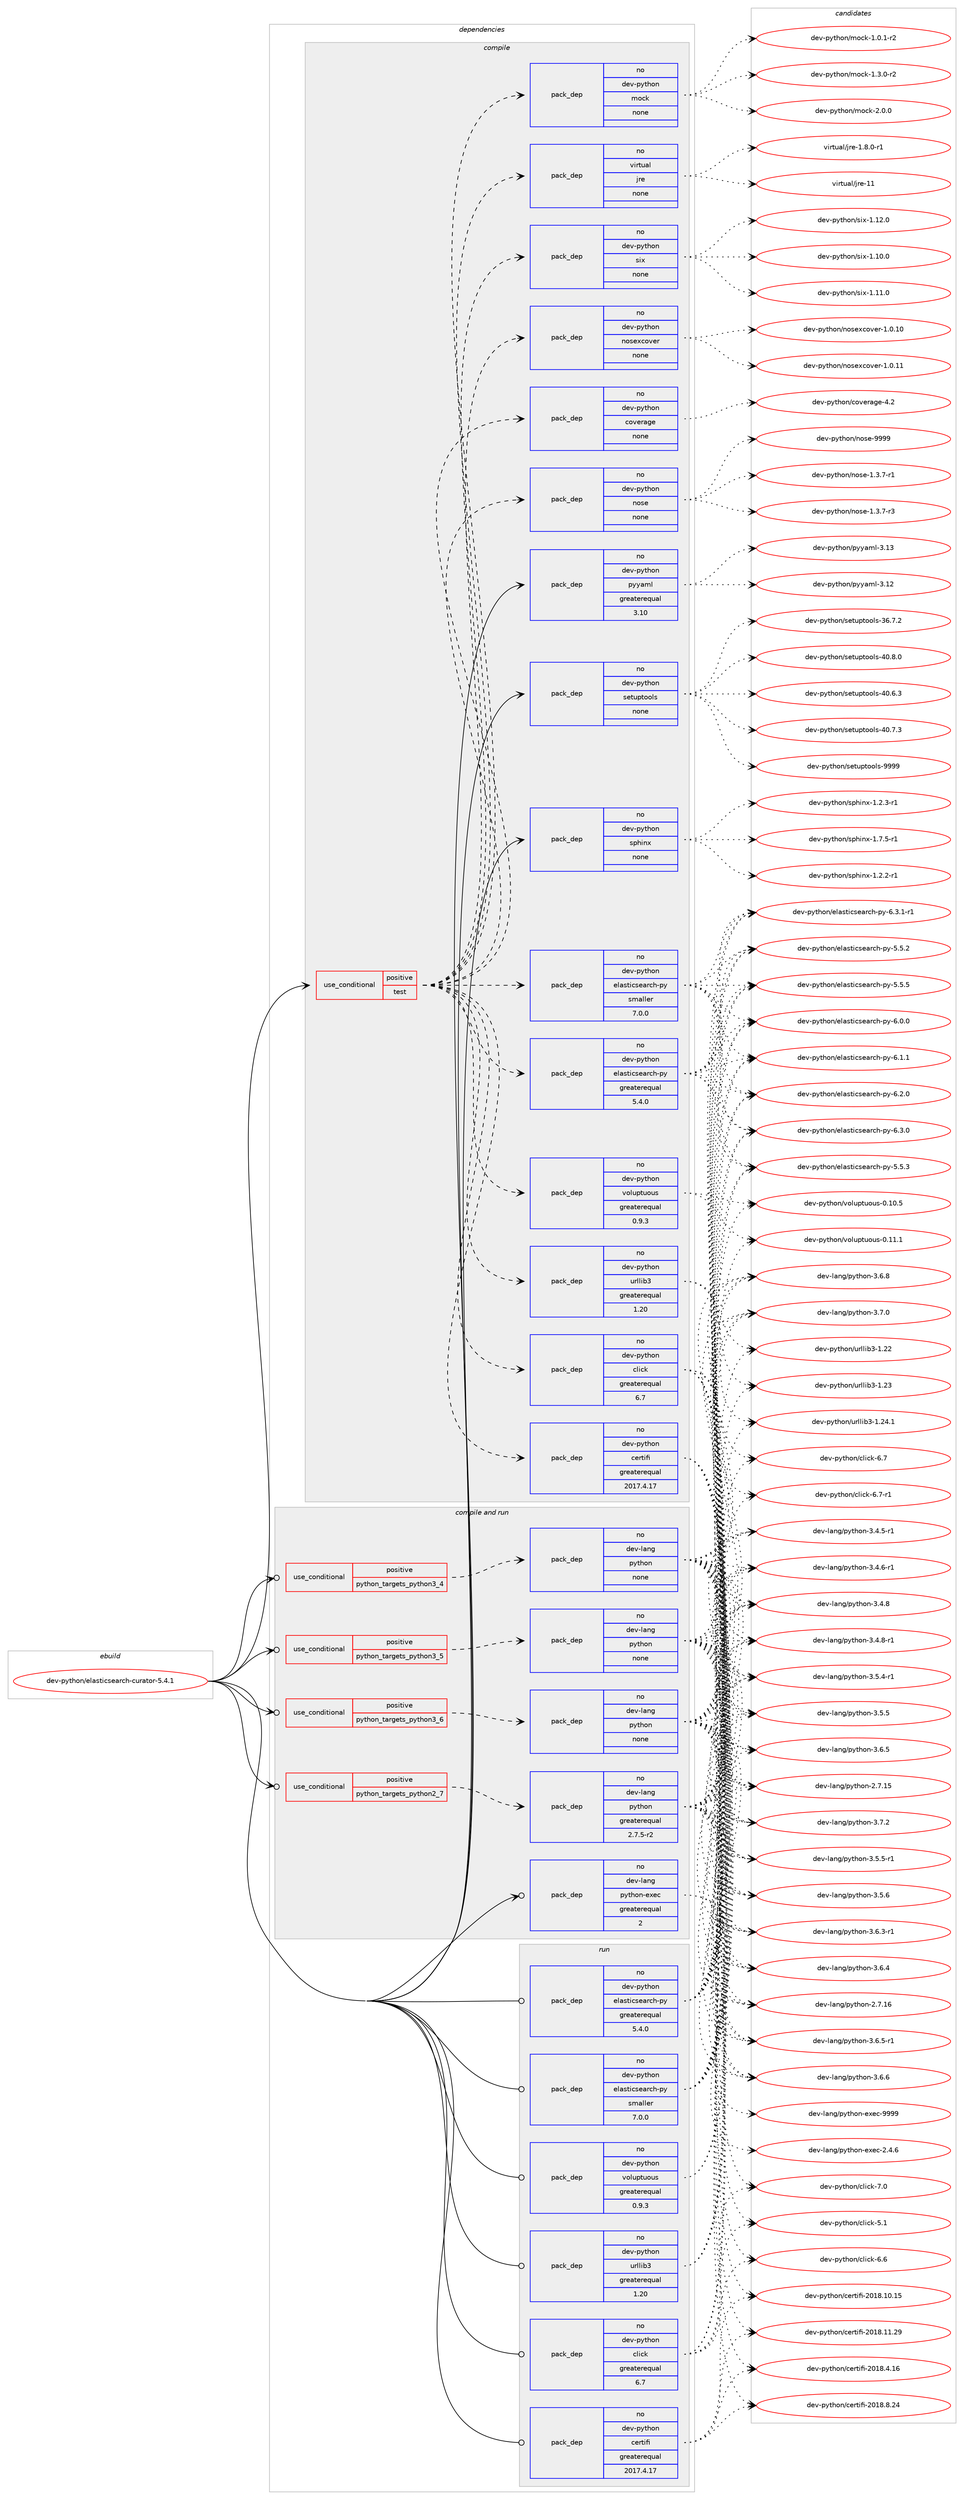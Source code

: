 digraph prolog {

# *************
# Graph options
# *************

newrank=true;
concentrate=true;
compound=true;
graph [rankdir=LR,fontname=Helvetica,fontsize=10,ranksep=1.5];#, ranksep=2.5, nodesep=0.2];
edge  [arrowhead=vee];
node  [fontname=Helvetica,fontsize=10];

# **********
# The ebuild
# **********

subgraph cluster_leftcol {
color=gray;
rank=same;
label=<<i>ebuild</i>>;
id [label="dev-python/elasticsearch-curator-5.4.1", color=red, width=4, href="../dev-python/elasticsearch-curator-5.4.1.svg"];
}

# ****************
# The dependencies
# ****************

subgraph cluster_midcol {
color=gray;
label=<<i>dependencies</i>>;
subgraph cluster_compile {
fillcolor="#eeeeee";
style=filled;
label=<<i>compile</i>>;
subgraph cond373795 {
dependency1407524 [label=<<TABLE BORDER="0" CELLBORDER="1" CELLSPACING="0" CELLPADDING="4"><TR><TD ROWSPAN="3" CELLPADDING="10">use_conditional</TD></TR><TR><TD>positive</TD></TR><TR><TD>test</TD></TR></TABLE>>, shape=none, color=red];
subgraph pack1010471 {
dependency1407525 [label=<<TABLE BORDER="0" CELLBORDER="1" CELLSPACING="0" CELLPADDING="4" WIDTH="220"><TR><TD ROWSPAN="6" CELLPADDING="30">pack_dep</TD></TR><TR><TD WIDTH="110">no</TD></TR><TR><TD>dev-python</TD></TR><TR><TD>elasticsearch-py</TD></TR><TR><TD>greaterequal</TD></TR><TR><TD>5.4.0</TD></TR></TABLE>>, shape=none, color=blue];
}
dependency1407524:e -> dependency1407525:w [weight=20,style="dashed",arrowhead="vee"];
subgraph pack1010472 {
dependency1407526 [label=<<TABLE BORDER="0" CELLBORDER="1" CELLSPACING="0" CELLPADDING="4" WIDTH="220"><TR><TD ROWSPAN="6" CELLPADDING="30">pack_dep</TD></TR><TR><TD WIDTH="110">no</TD></TR><TR><TD>dev-python</TD></TR><TR><TD>elasticsearch-py</TD></TR><TR><TD>smaller</TD></TR><TR><TD>7.0.0</TD></TR></TABLE>>, shape=none, color=blue];
}
dependency1407524:e -> dependency1407526:w [weight=20,style="dashed",arrowhead="vee"];
subgraph pack1010473 {
dependency1407527 [label=<<TABLE BORDER="0" CELLBORDER="1" CELLSPACING="0" CELLPADDING="4" WIDTH="220"><TR><TD ROWSPAN="6" CELLPADDING="30">pack_dep</TD></TR><TR><TD WIDTH="110">no</TD></TR><TR><TD>dev-python</TD></TR><TR><TD>click</TD></TR><TR><TD>greaterequal</TD></TR><TR><TD>6.7</TD></TR></TABLE>>, shape=none, color=blue];
}
dependency1407524:e -> dependency1407527:w [weight=20,style="dashed",arrowhead="vee"];
subgraph pack1010474 {
dependency1407528 [label=<<TABLE BORDER="0" CELLBORDER="1" CELLSPACING="0" CELLPADDING="4" WIDTH="220"><TR><TD ROWSPAN="6" CELLPADDING="30">pack_dep</TD></TR><TR><TD WIDTH="110">no</TD></TR><TR><TD>dev-python</TD></TR><TR><TD>certifi</TD></TR><TR><TD>greaterequal</TD></TR><TR><TD>2017.4.17</TD></TR></TABLE>>, shape=none, color=blue];
}
dependency1407524:e -> dependency1407528:w [weight=20,style="dashed",arrowhead="vee"];
subgraph pack1010475 {
dependency1407529 [label=<<TABLE BORDER="0" CELLBORDER="1" CELLSPACING="0" CELLPADDING="4" WIDTH="220"><TR><TD ROWSPAN="6" CELLPADDING="30">pack_dep</TD></TR><TR><TD WIDTH="110">no</TD></TR><TR><TD>dev-python</TD></TR><TR><TD>urllib3</TD></TR><TR><TD>greaterequal</TD></TR><TR><TD>1.20</TD></TR></TABLE>>, shape=none, color=blue];
}
dependency1407524:e -> dependency1407529:w [weight=20,style="dashed",arrowhead="vee"];
subgraph pack1010476 {
dependency1407530 [label=<<TABLE BORDER="0" CELLBORDER="1" CELLSPACING="0" CELLPADDING="4" WIDTH="220"><TR><TD ROWSPAN="6" CELLPADDING="30">pack_dep</TD></TR><TR><TD WIDTH="110">no</TD></TR><TR><TD>dev-python</TD></TR><TR><TD>voluptuous</TD></TR><TR><TD>greaterequal</TD></TR><TR><TD>0.9.3</TD></TR></TABLE>>, shape=none, color=blue];
}
dependency1407524:e -> dependency1407530:w [weight=20,style="dashed",arrowhead="vee"];
subgraph pack1010477 {
dependency1407531 [label=<<TABLE BORDER="0" CELLBORDER="1" CELLSPACING="0" CELLPADDING="4" WIDTH="220"><TR><TD ROWSPAN="6" CELLPADDING="30">pack_dep</TD></TR><TR><TD WIDTH="110">no</TD></TR><TR><TD>virtual</TD></TR><TR><TD>jre</TD></TR><TR><TD>none</TD></TR><TR><TD></TD></TR></TABLE>>, shape=none, color=blue];
}
dependency1407524:e -> dependency1407531:w [weight=20,style="dashed",arrowhead="vee"];
subgraph pack1010478 {
dependency1407532 [label=<<TABLE BORDER="0" CELLBORDER="1" CELLSPACING="0" CELLPADDING="4" WIDTH="220"><TR><TD ROWSPAN="6" CELLPADDING="30">pack_dep</TD></TR><TR><TD WIDTH="110">no</TD></TR><TR><TD>dev-python</TD></TR><TR><TD>mock</TD></TR><TR><TD>none</TD></TR><TR><TD></TD></TR></TABLE>>, shape=none, color=blue];
}
dependency1407524:e -> dependency1407532:w [weight=20,style="dashed",arrowhead="vee"];
subgraph pack1010479 {
dependency1407533 [label=<<TABLE BORDER="0" CELLBORDER="1" CELLSPACING="0" CELLPADDING="4" WIDTH="220"><TR><TD ROWSPAN="6" CELLPADDING="30">pack_dep</TD></TR><TR><TD WIDTH="110">no</TD></TR><TR><TD>dev-python</TD></TR><TR><TD>nose</TD></TR><TR><TD>none</TD></TR><TR><TD></TD></TR></TABLE>>, shape=none, color=blue];
}
dependency1407524:e -> dependency1407533:w [weight=20,style="dashed",arrowhead="vee"];
subgraph pack1010480 {
dependency1407534 [label=<<TABLE BORDER="0" CELLBORDER="1" CELLSPACING="0" CELLPADDING="4" WIDTH="220"><TR><TD ROWSPAN="6" CELLPADDING="30">pack_dep</TD></TR><TR><TD WIDTH="110">no</TD></TR><TR><TD>dev-python</TD></TR><TR><TD>coverage</TD></TR><TR><TD>none</TD></TR><TR><TD></TD></TR></TABLE>>, shape=none, color=blue];
}
dependency1407524:e -> dependency1407534:w [weight=20,style="dashed",arrowhead="vee"];
subgraph pack1010481 {
dependency1407535 [label=<<TABLE BORDER="0" CELLBORDER="1" CELLSPACING="0" CELLPADDING="4" WIDTH="220"><TR><TD ROWSPAN="6" CELLPADDING="30">pack_dep</TD></TR><TR><TD WIDTH="110">no</TD></TR><TR><TD>dev-python</TD></TR><TR><TD>nosexcover</TD></TR><TR><TD>none</TD></TR><TR><TD></TD></TR></TABLE>>, shape=none, color=blue];
}
dependency1407524:e -> dependency1407535:w [weight=20,style="dashed",arrowhead="vee"];
subgraph pack1010482 {
dependency1407536 [label=<<TABLE BORDER="0" CELLBORDER="1" CELLSPACING="0" CELLPADDING="4" WIDTH="220"><TR><TD ROWSPAN="6" CELLPADDING="30">pack_dep</TD></TR><TR><TD WIDTH="110">no</TD></TR><TR><TD>dev-python</TD></TR><TR><TD>six</TD></TR><TR><TD>none</TD></TR><TR><TD></TD></TR></TABLE>>, shape=none, color=blue];
}
dependency1407524:e -> dependency1407536:w [weight=20,style="dashed",arrowhead="vee"];
}
id:e -> dependency1407524:w [weight=20,style="solid",arrowhead="vee"];
subgraph pack1010483 {
dependency1407537 [label=<<TABLE BORDER="0" CELLBORDER="1" CELLSPACING="0" CELLPADDING="4" WIDTH="220"><TR><TD ROWSPAN="6" CELLPADDING="30">pack_dep</TD></TR><TR><TD WIDTH="110">no</TD></TR><TR><TD>dev-python</TD></TR><TR><TD>pyyaml</TD></TR><TR><TD>greaterequal</TD></TR><TR><TD>3.10</TD></TR></TABLE>>, shape=none, color=blue];
}
id:e -> dependency1407537:w [weight=20,style="solid",arrowhead="vee"];
subgraph pack1010484 {
dependency1407538 [label=<<TABLE BORDER="0" CELLBORDER="1" CELLSPACING="0" CELLPADDING="4" WIDTH="220"><TR><TD ROWSPAN="6" CELLPADDING="30">pack_dep</TD></TR><TR><TD WIDTH="110">no</TD></TR><TR><TD>dev-python</TD></TR><TR><TD>setuptools</TD></TR><TR><TD>none</TD></TR><TR><TD></TD></TR></TABLE>>, shape=none, color=blue];
}
id:e -> dependency1407538:w [weight=20,style="solid",arrowhead="vee"];
subgraph pack1010485 {
dependency1407539 [label=<<TABLE BORDER="0" CELLBORDER="1" CELLSPACING="0" CELLPADDING="4" WIDTH="220"><TR><TD ROWSPAN="6" CELLPADDING="30">pack_dep</TD></TR><TR><TD WIDTH="110">no</TD></TR><TR><TD>dev-python</TD></TR><TR><TD>sphinx</TD></TR><TR><TD>none</TD></TR><TR><TD></TD></TR></TABLE>>, shape=none, color=blue];
}
id:e -> dependency1407539:w [weight=20,style="solid",arrowhead="vee"];
}
subgraph cluster_compileandrun {
fillcolor="#eeeeee";
style=filled;
label=<<i>compile and run</i>>;
subgraph cond373796 {
dependency1407540 [label=<<TABLE BORDER="0" CELLBORDER="1" CELLSPACING="0" CELLPADDING="4"><TR><TD ROWSPAN="3" CELLPADDING="10">use_conditional</TD></TR><TR><TD>positive</TD></TR><TR><TD>python_targets_python2_7</TD></TR></TABLE>>, shape=none, color=red];
subgraph pack1010486 {
dependency1407541 [label=<<TABLE BORDER="0" CELLBORDER="1" CELLSPACING="0" CELLPADDING="4" WIDTH="220"><TR><TD ROWSPAN="6" CELLPADDING="30">pack_dep</TD></TR><TR><TD WIDTH="110">no</TD></TR><TR><TD>dev-lang</TD></TR><TR><TD>python</TD></TR><TR><TD>greaterequal</TD></TR><TR><TD>2.7.5-r2</TD></TR></TABLE>>, shape=none, color=blue];
}
dependency1407540:e -> dependency1407541:w [weight=20,style="dashed",arrowhead="vee"];
}
id:e -> dependency1407540:w [weight=20,style="solid",arrowhead="odotvee"];
subgraph cond373797 {
dependency1407542 [label=<<TABLE BORDER="0" CELLBORDER="1" CELLSPACING="0" CELLPADDING="4"><TR><TD ROWSPAN="3" CELLPADDING="10">use_conditional</TD></TR><TR><TD>positive</TD></TR><TR><TD>python_targets_python3_4</TD></TR></TABLE>>, shape=none, color=red];
subgraph pack1010487 {
dependency1407543 [label=<<TABLE BORDER="0" CELLBORDER="1" CELLSPACING="0" CELLPADDING="4" WIDTH="220"><TR><TD ROWSPAN="6" CELLPADDING="30">pack_dep</TD></TR><TR><TD WIDTH="110">no</TD></TR><TR><TD>dev-lang</TD></TR><TR><TD>python</TD></TR><TR><TD>none</TD></TR><TR><TD></TD></TR></TABLE>>, shape=none, color=blue];
}
dependency1407542:e -> dependency1407543:w [weight=20,style="dashed",arrowhead="vee"];
}
id:e -> dependency1407542:w [weight=20,style="solid",arrowhead="odotvee"];
subgraph cond373798 {
dependency1407544 [label=<<TABLE BORDER="0" CELLBORDER="1" CELLSPACING="0" CELLPADDING="4"><TR><TD ROWSPAN="3" CELLPADDING="10">use_conditional</TD></TR><TR><TD>positive</TD></TR><TR><TD>python_targets_python3_5</TD></TR></TABLE>>, shape=none, color=red];
subgraph pack1010488 {
dependency1407545 [label=<<TABLE BORDER="0" CELLBORDER="1" CELLSPACING="0" CELLPADDING="4" WIDTH="220"><TR><TD ROWSPAN="6" CELLPADDING="30">pack_dep</TD></TR><TR><TD WIDTH="110">no</TD></TR><TR><TD>dev-lang</TD></TR><TR><TD>python</TD></TR><TR><TD>none</TD></TR><TR><TD></TD></TR></TABLE>>, shape=none, color=blue];
}
dependency1407544:e -> dependency1407545:w [weight=20,style="dashed",arrowhead="vee"];
}
id:e -> dependency1407544:w [weight=20,style="solid",arrowhead="odotvee"];
subgraph cond373799 {
dependency1407546 [label=<<TABLE BORDER="0" CELLBORDER="1" CELLSPACING="0" CELLPADDING="4"><TR><TD ROWSPAN="3" CELLPADDING="10">use_conditional</TD></TR><TR><TD>positive</TD></TR><TR><TD>python_targets_python3_6</TD></TR></TABLE>>, shape=none, color=red];
subgraph pack1010489 {
dependency1407547 [label=<<TABLE BORDER="0" CELLBORDER="1" CELLSPACING="0" CELLPADDING="4" WIDTH="220"><TR><TD ROWSPAN="6" CELLPADDING="30">pack_dep</TD></TR><TR><TD WIDTH="110">no</TD></TR><TR><TD>dev-lang</TD></TR><TR><TD>python</TD></TR><TR><TD>none</TD></TR><TR><TD></TD></TR></TABLE>>, shape=none, color=blue];
}
dependency1407546:e -> dependency1407547:w [weight=20,style="dashed",arrowhead="vee"];
}
id:e -> dependency1407546:w [weight=20,style="solid",arrowhead="odotvee"];
subgraph pack1010490 {
dependency1407548 [label=<<TABLE BORDER="0" CELLBORDER="1" CELLSPACING="0" CELLPADDING="4" WIDTH="220"><TR><TD ROWSPAN="6" CELLPADDING="30">pack_dep</TD></TR><TR><TD WIDTH="110">no</TD></TR><TR><TD>dev-lang</TD></TR><TR><TD>python-exec</TD></TR><TR><TD>greaterequal</TD></TR><TR><TD>2</TD></TR></TABLE>>, shape=none, color=blue];
}
id:e -> dependency1407548:w [weight=20,style="solid",arrowhead="odotvee"];
}
subgraph cluster_run {
fillcolor="#eeeeee";
style=filled;
label=<<i>run</i>>;
subgraph pack1010491 {
dependency1407549 [label=<<TABLE BORDER="0" CELLBORDER="1" CELLSPACING="0" CELLPADDING="4" WIDTH="220"><TR><TD ROWSPAN="6" CELLPADDING="30">pack_dep</TD></TR><TR><TD WIDTH="110">no</TD></TR><TR><TD>dev-python</TD></TR><TR><TD>certifi</TD></TR><TR><TD>greaterequal</TD></TR><TR><TD>2017.4.17</TD></TR></TABLE>>, shape=none, color=blue];
}
id:e -> dependency1407549:w [weight=20,style="solid",arrowhead="odot"];
subgraph pack1010492 {
dependency1407550 [label=<<TABLE BORDER="0" CELLBORDER="1" CELLSPACING="0" CELLPADDING="4" WIDTH="220"><TR><TD ROWSPAN="6" CELLPADDING="30">pack_dep</TD></TR><TR><TD WIDTH="110">no</TD></TR><TR><TD>dev-python</TD></TR><TR><TD>click</TD></TR><TR><TD>greaterequal</TD></TR><TR><TD>6.7</TD></TR></TABLE>>, shape=none, color=blue];
}
id:e -> dependency1407550:w [weight=20,style="solid",arrowhead="odot"];
subgraph pack1010493 {
dependency1407551 [label=<<TABLE BORDER="0" CELLBORDER="1" CELLSPACING="0" CELLPADDING="4" WIDTH="220"><TR><TD ROWSPAN="6" CELLPADDING="30">pack_dep</TD></TR><TR><TD WIDTH="110">no</TD></TR><TR><TD>dev-python</TD></TR><TR><TD>elasticsearch-py</TD></TR><TR><TD>greaterequal</TD></TR><TR><TD>5.4.0</TD></TR></TABLE>>, shape=none, color=blue];
}
id:e -> dependency1407551:w [weight=20,style="solid",arrowhead="odot"];
subgraph pack1010494 {
dependency1407552 [label=<<TABLE BORDER="0" CELLBORDER="1" CELLSPACING="0" CELLPADDING="4" WIDTH="220"><TR><TD ROWSPAN="6" CELLPADDING="30">pack_dep</TD></TR><TR><TD WIDTH="110">no</TD></TR><TR><TD>dev-python</TD></TR><TR><TD>elasticsearch-py</TD></TR><TR><TD>smaller</TD></TR><TR><TD>7.0.0</TD></TR></TABLE>>, shape=none, color=blue];
}
id:e -> dependency1407552:w [weight=20,style="solid",arrowhead="odot"];
subgraph pack1010495 {
dependency1407553 [label=<<TABLE BORDER="0" CELLBORDER="1" CELLSPACING="0" CELLPADDING="4" WIDTH="220"><TR><TD ROWSPAN="6" CELLPADDING="30">pack_dep</TD></TR><TR><TD WIDTH="110">no</TD></TR><TR><TD>dev-python</TD></TR><TR><TD>urllib3</TD></TR><TR><TD>greaterequal</TD></TR><TR><TD>1.20</TD></TR></TABLE>>, shape=none, color=blue];
}
id:e -> dependency1407553:w [weight=20,style="solid",arrowhead="odot"];
subgraph pack1010496 {
dependency1407554 [label=<<TABLE BORDER="0" CELLBORDER="1" CELLSPACING="0" CELLPADDING="4" WIDTH="220"><TR><TD ROWSPAN="6" CELLPADDING="30">pack_dep</TD></TR><TR><TD WIDTH="110">no</TD></TR><TR><TD>dev-python</TD></TR><TR><TD>voluptuous</TD></TR><TR><TD>greaterequal</TD></TR><TR><TD>0.9.3</TD></TR></TABLE>>, shape=none, color=blue];
}
id:e -> dependency1407554:w [weight=20,style="solid",arrowhead="odot"];
}
}

# **************
# The candidates
# **************

subgraph cluster_choices {
rank=same;
color=gray;
label=<<i>candidates</i>>;

subgraph choice1010471 {
color=black;
nodesep=1;
choice10010111845112121116104111110471011089711511610599115101971149910445112121455346534650 [label="dev-python/elasticsearch-py-5.5.2", color=red, width=4,href="../dev-python/elasticsearch-py-5.5.2.svg"];
choice10010111845112121116104111110471011089711511610599115101971149910445112121455346534651 [label="dev-python/elasticsearch-py-5.5.3", color=red, width=4,href="../dev-python/elasticsearch-py-5.5.3.svg"];
choice10010111845112121116104111110471011089711511610599115101971149910445112121455346534653 [label="dev-python/elasticsearch-py-5.5.5", color=red, width=4,href="../dev-python/elasticsearch-py-5.5.5.svg"];
choice10010111845112121116104111110471011089711511610599115101971149910445112121455446484648 [label="dev-python/elasticsearch-py-6.0.0", color=red, width=4,href="../dev-python/elasticsearch-py-6.0.0.svg"];
choice10010111845112121116104111110471011089711511610599115101971149910445112121455446494649 [label="dev-python/elasticsearch-py-6.1.1", color=red, width=4,href="../dev-python/elasticsearch-py-6.1.1.svg"];
choice10010111845112121116104111110471011089711511610599115101971149910445112121455446504648 [label="dev-python/elasticsearch-py-6.2.0", color=red, width=4,href="../dev-python/elasticsearch-py-6.2.0.svg"];
choice10010111845112121116104111110471011089711511610599115101971149910445112121455446514648 [label="dev-python/elasticsearch-py-6.3.0", color=red, width=4,href="../dev-python/elasticsearch-py-6.3.0.svg"];
choice100101118451121211161041111104710110897115116105991151019711499104451121214554465146494511449 [label="dev-python/elasticsearch-py-6.3.1-r1", color=red, width=4,href="../dev-python/elasticsearch-py-6.3.1-r1.svg"];
dependency1407525:e -> choice10010111845112121116104111110471011089711511610599115101971149910445112121455346534650:w [style=dotted,weight="100"];
dependency1407525:e -> choice10010111845112121116104111110471011089711511610599115101971149910445112121455346534651:w [style=dotted,weight="100"];
dependency1407525:e -> choice10010111845112121116104111110471011089711511610599115101971149910445112121455346534653:w [style=dotted,weight="100"];
dependency1407525:e -> choice10010111845112121116104111110471011089711511610599115101971149910445112121455446484648:w [style=dotted,weight="100"];
dependency1407525:e -> choice10010111845112121116104111110471011089711511610599115101971149910445112121455446494649:w [style=dotted,weight="100"];
dependency1407525:e -> choice10010111845112121116104111110471011089711511610599115101971149910445112121455446504648:w [style=dotted,weight="100"];
dependency1407525:e -> choice10010111845112121116104111110471011089711511610599115101971149910445112121455446514648:w [style=dotted,weight="100"];
dependency1407525:e -> choice100101118451121211161041111104710110897115116105991151019711499104451121214554465146494511449:w [style=dotted,weight="100"];
}
subgraph choice1010472 {
color=black;
nodesep=1;
choice10010111845112121116104111110471011089711511610599115101971149910445112121455346534650 [label="dev-python/elasticsearch-py-5.5.2", color=red, width=4,href="../dev-python/elasticsearch-py-5.5.2.svg"];
choice10010111845112121116104111110471011089711511610599115101971149910445112121455346534651 [label="dev-python/elasticsearch-py-5.5.3", color=red, width=4,href="../dev-python/elasticsearch-py-5.5.3.svg"];
choice10010111845112121116104111110471011089711511610599115101971149910445112121455346534653 [label="dev-python/elasticsearch-py-5.5.5", color=red, width=4,href="../dev-python/elasticsearch-py-5.5.5.svg"];
choice10010111845112121116104111110471011089711511610599115101971149910445112121455446484648 [label="dev-python/elasticsearch-py-6.0.0", color=red, width=4,href="../dev-python/elasticsearch-py-6.0.0.svg"];
choice10010111845112121116104111110471011089711511610599115101971149910445112121455446494649 [label="dev-python/elasticsearch-py-6.1.1", color=red, width=4,href="../dev-python/elasticsearch-py-6.1.1.svg"];
choice10010111845112121116104111110471011089711511610599115101971149910445112121455446504648 [label="dev-python/elasticsearch-py-6.2.0", color=red, width=4,href="../dev-python/elasticsearch-py-6.2.0.svg"];
choice10010111845112121116104111110471011089711511610599115101971149910445112121455446514648 [label="dev-python/elasticsearch-py-6.3.0", color=red, width=4,href="../dev-python/elasticsearch-py-6.3.0.svg"];
choice100101118451121211161041111104710110897115116105991151019711499104451121214554465146494511449 [label="dev-python/elasticsearch-py-6.3.1-r1", color=red, width=4,href="../dev-python/elasticsearch-py-6.3.1-r1.svg"];
dependency1407526:e -> choice10010111845112121116104111110471011089711511610599115101971149910445112121455346534650:w [style=dotted,weight="100"];
dependency1407526:e -> choice10010111845112121116104111110471011089711511610599115101971149910445112121455346534651:w [style=dotted,weight="100"];
dependency1407526:e -> choice10010111845112121116104111110471011089711511610599115101971149910445112121455346534653:w [style=dotted,weight="100"];
dependency1407526:e -> choice10010111845112121116104111110471011089711511610599115101971149910445112121455446484648:w [style=dotted,weight="100"];
dependency1407526:e -> choice10010111845112121116104111110471011089711511610599115101971149910445112121455446494649:w [style=dotted,weight="100"];
dependency1407526:e -> choice10010111845112121116104111110471011089711511610599115101971149910445112121455446504648:w [style=dotted,weight="100"];
dependency1407526:e -> choice10010111845112121116104111110471011089711511610599115101971149910445112121455446514648:w [style=dotted,weight="100"];
dependency1407526:e -> choice100101118451121211161041111104710110897115116105991151019711499104451121214554465146494511449:w [style=dotted,weight="100"];
}
subgraph choice1010473 {
color=black;
nodesep=1;
choice1001011184511212111610411111047991081059910745534649 [label="dev-python/click-5.1", color=red, width=4,href="../dev-python/click-5.1.svg"];
choice1001011184511212111610411111047991081059910745544654 [label="dev-python/click-6.6", color=red, width=4,href="../dev-python/click-6.6.svg"];
choice1001011184511212111610411111047991081059910745544655 [label="dev-python/click-6.7", color=red, width=4,href="../dev-python/click-6.7.svg"];
choice10010111845112121116104111110479910810599107455446554511449 [label="dev-python/click-6.7-r1", color=red, width=4,href="../dev-python/click-6.7-r1.svg"];
choice1001011184511212111610411111047991081059910745554648 [label="dev-python/click-7.0", color=red, width=4,href="../dev-python/click-7.0.svg"];
dependency1407527:e -> choice1001011184511212111610411111047991081059910745534649:w [style=dotted,weight="100"];
dependency1407527:e -> choice1001011184511212111610411111047991081059910745544654:w [style=dotted,weight="100"];
dependency1407527:e -> choice1001011184511212111610411111047991081059910745544655:w [style=dotted,weight="100"];
dependency1407527:e -> choice10010111845112121116104111110479910810599107455446554511449:w [style=dotted,weight="100"];
dependency1407527:e -> choice1001011184511212111610411111047991081059910745554648:w [style=dotted,weight="100"];
}
subgraph choice1010474 {
color=black;
nodesep=1;
choice1001011184511212111610411111047991011141161051021054550484956464948464953 [label="dev-python/certifi-2018.10.15", color=red, width=4,href="../dev-python/certifi-2018.10.15.svg"];
choice1001011184511212111610411111047991011141161051021054550484956464949465057 [label="dev-python/certifi-2018.11.29", color=red, width=4,href="../dev-python/certifi-2018.11.29.svg"];
choice10010111845112121116104111110479910111411610510210545504849564652464954 [label="dev-python/certifi-2018.4.16", color=red, width=4,href="../dev-python/certifi-2018.4.16.svg"];
choice10010111845112121116104111110479910111411610510210545504849564656465052 [label="dev-python/certifi-2018.8.24", color=red, width=4,href="../dev-python/certifi-2018.8.24.svg"];
dependency1407528:e -> choice1001011184511212111610411111047991011141161051021054550484956464948464953:w [style=dotted,weight="100"];
dependency1407528:e -> choice1001011184511212111610411111047991011141161051021054550484956464949465057:w [style=dotted,weight="100"];
dependency1407528:e -> choice10010111845112121116104111110479910111411610510210545504849564652464954:w [style=dotted,weight="100"];
dependency1407528:e -> choice10010111845112121116104111110479910111411610510210545504849564656465052:w [style=dotted,weight="100"];
}
subgraph choice1010475 {
color=black;
nodesep=1;
choice100101118451121211161041111104711711410810810598514549465050 [label="dev-python/urllib3-1.22", color=red, width=4,href="../dev-python/urllib3-1.22.svg"];
choice100101118451121211161041111104711711410810810598514549465051 [label="dev-python/urllib3-1.23", color=red, width=4,href="../dev-python/urllib3-1.23.svg"];
choice1001011184511212111610411111047117114108108105985145494650524649 [label="dev-python/urllib3-1.24.1", color=red, width=4,href="../dev-python/urllib3-1.24.1.svg"];
dependency1407529:e -> choice100101118451121211161041111104711711410810810598514549465050:w [style=dotted,weight="100"];
dependency1407529:e -> choice100101118451121211161041111104711711410810810598514549465051:w [style=dotted,weight="100"];
dependency1407529:e -> choice1001011184511212111610411111047117114108108105985145494650524649:w [style=dotted,weight="100"];
}
subgraph choice1010476 {
color=black;
nodesep=1;
choice100101118451121211161041111104711811110811711211611711111711545484649484653 [label="dev-python/voluptuous-0.10.5", color=red, width=4,href="../dev-python/voluptuous-0.10.5.svg"];
choice100101118451121211161041111104711811110811711211611711111711545484649494649 [label="dev-python/voluptuous-0.11.1", color=red, width=4,href="../dev-python/voluptuous-0.11.1.svg"];
dependency1407530:e -> choice100101118451121211161041111104711811110811711211611711111711545484649484653:w [style=dotted,weight="100"];
dependency1407530:e -> choice100101118451121211161041111104711811110811711211611711111711545484649494649:w [style=dotted,weight="100"];
}
subgraph choice1010477 {
color=black;
nodesep=1;
choice11810511411611797108471061141014549465646484511449 [label="virtual/jre-1.8.0-r1", color=red, width=4,href="../virtual/jre-1.8.0-r1.svg"];
choice1181051141161179710847106114101454949 [label="virtual/jre-11", color=red, width=4,href="../virtual/jre-11.svg"];
dependency1407531:e -> choice11810511411611797108471061141014549465646484511449:w [style=dotted,weight="100"];
dependency1407531:e -> choice1181051141161179710847106114101454949:w [style=dotted,weight="100"];
}
subgraph choice1010478 {
color=black;
nodesep=1;
choice1001011184511212111610411111047109111991074549464846494511450 [label="dev-python/mock-1.0.1-r2", color=red, width=4,href="../dev-python/mock-1.0.1-r2.svg"];
choice1001011184511212111610411111047109111991074549465146484511450 [label="dev-python/mock-1.3.0-r2", color=red, width=4,href="../dev-python/mock-1.3.0-r2.svg"];
choice100101118451121211161041111104710911199107455046484648 [label="dev-python/mock-2.0.0", color=red, width=4,href="../dev-python/mock-2.0.0.svg"];
dependency1407532:e -> choice1001011184511212111610411111047109111991074549464846494511450:w [style=dotted,weight="100"];
dependency1407532:e -> choice1001011184511212111610411111047109111991074549465146484511450:w [style=dotted,weight="100"];
dependency1407532:e -> choice100101118451121211161041111104710911199107455046484648:w [style=dotted,weight="100"];
}
subgraph choice1010479 {
color=black;
nodesep=1;
choice10010111845112121116104111110471101111151014549465146554511449 [label="dev-python/nose-1.3.7-r1", color=red, width=4,href="../dev-python/nose-1.3.7-r1.svg"];
choice10010111845112121116104111110471101111151014549465146554511451 [label="dev-python/nose-1.3.7-r3", color=red, width=4,href="../dev-python/nose-1.3.7-r3.svg"];
choice10010111845112121116104111110471101111151014557575757 [label="dev-python/nose-9999", color=red, width=4,href="../dev-python/nose-9999.svg"];
dependency1407533:e -> choice10010111845112121116104111110471101111151014549465146554511449:w [style=dotted,weight="100"];
dependency1407533:e -> choice10010111845112121116104111110471101111151014549465146554511451:w [style=dotted,weight="100"];
dependency1407533:e -> choice10010111845112121116104111110471101111151014557575757:w [style=dotted,weight="100"];
}
subgraph choice1010480 {
color=black;
nodesep=1;
choice1001011184511212111610411111047991111181011149710310145524650 [label="dev-python/coverage-4.2", color=red, width=4,href="../dev-python/coverage-4.2.svg"];
dependency1407534:e -> choice1001011184511212111610411111047991111181011149710310145524650:w [style=dotted,weight="100"];
}
subgraph choice1010481 {
color=black;
nodesep=1;
choice10010111845112121116104111110471101111151011209911111810111445494648464948 [label="dev-python/nosexcover-1.0.10", color=red, width=4,href="../dev-python/nosexcover-1.0.10.svg"];
choice10010111845112121116104111110471101111151011209911111810111445494648464949 [label="dev-python/nosexcover-1.0.11", color=red, width=4,href="../dev-python/nosexcover-1.0.11.svg"];
dependency1407535:e -> choice10010111845112121116104111110471101111151011209911111810111445494648464948:w [style=dotted,weight="100"];
dependency1407535:e -> choice10010111845112121116104111110471101111151011209911111810111445494648464949:w [style=dotted,weight="100"];
}
subgraph choice1010482 {
color=black;
nodesep=1;
choice100101118451121211161041111104711510512045494649484648 [label="dev-python/six-1.10.0", color=red, width=4,href="../dev-python/six-1.10.0.svg"];
choice100101118451121211161041111104711510512045494649494648 [label="dev-python/six-1.11.0", color=red, width=4,href="../dev-python/six-1.11.0.svg"];
choice100101118451121211161041111104711510512045494649504648 [label="dev-python/six-1.12.0", color=red, width=4,href="../dev-python/six-1.12.0.svg"];
dependency1407536:e -> choice100101118451121211161041111104711510512045494649484648:w [style=dotted,weight="100"];
dependency1407536:e -> choice100101118451121211161041111104711510512045494649494648:w [style=dotted,weight="100"];
dependency1407536:e -> choice100101118451121211161041111104711510512045494649504648:w [style=dotted,weight="100"];
}
subgraph choice1010483 {
color=black;
nodesep=1;
choice1001011184511212111610411111047112121121971091084551464950 [label="dev-python/pyyaml-3.12", color=red, width=4,href="../dev-python/pyyaml-3.12.svg"];
choice1001011184511212111610411111047112121121971091084551464951 [label="dev-python/pyyaml-3.13", color=red, width=4,href="../dev-python/pyyaml-3.13.svg"];
dependency1407537:e -> choice1001011184511212111610411111047112121121971091084551464950:w [style=dotted,weight="100"];
dependency1407537:e -> choice1001011184511212111610411111047112121121971091084551464951:w [style=dotted,weight="100"];
}
subgraph choice1010484 {
color=black;
nodesep=1;
choice100101118451121211161041111104711510111611711211611111110811545515446554650 [label="dev-python/setuptools-36.7.2", color=red, width=4,href="../dev-python/setuptools-36.7.2.svg"];
choice100101118451121211161041111104711510111611711211611111110811545524846544651 [label="dev-python/setuptools-40.6.3", color=red, width=4,href="../dev-python/setuptools-40.6.3.svg"];
choice100101118451121211161041111104711510111611711211611111110811545524846554651 [label="dev-python/setuptools-40.7.3", color=red, width=4,href="../dev-python/setuptools-40.7.3.svg"];
choice100101118451121211161041111104711510111611711211611111110811545524846564648 [label="dev-python/setuptools-40.8.0", color=red, width=4,href="../dev-python/setuptools-40.8.0.svg"];
choice10010111845112121116104111110471151011161171121161111111081154557575757 [label="dev-python/setuptools-9999", color=red, width=4,href="../dev-python/setuptools-9999.svg"];
dependency1407538:e -> choice100101118451121211161041111104711510111611711211611111110811545515446554650:w [style=dotted,weight="100"];
dependency1407538:e -> choice100101118451121211161041111104711510111611711211611111110811545524846544651:w [style=dotted,weight="100"];
dependency1407538:e -> choice100101118451121211161041111104711510111611711211611111110811545524846554651:w [style=dotted,weight="100"];
dependency1407538:e -> choice100101118451121211161041111104711510111611711211611111110811545524846564648:w [style=dotted,weight="100"];
dependency1407538:e -> choice10010111845112121116104111110471151011161171121161111111081154557575757:w [style=dotted,weight="100"];
}
subgraph choice1010485 {
color=black;
nodesep=1;
choice10010111845112121116104111110471151121041051101204549465046504511449 [label="dev-python/sphinx-1.2.2-r1", color=red, width=4,href="../dev-python/sphinx-1.2.2-r1.svg"];
choice10010111845112121116104111110471151121041051101204549465046514511449 [label="dev-python/sphinx-1.2.3-r1", color=red, width=4,href="../dev-python/sphinx-1.2.3-r1.svg"];
choice10010111845112121116104111110471151121041051101204549465546534511449 [label="dev-python/sphinx-1.7.5-r1", color=red, width=4,href="../dev-python/sphinx-1.7.5-r1.svg"];
dependency1407539:e -> choice10010111845112121116104111110471151121041051101204549465046504511449:w [style=dotted,weight="100"];
dependency1407539:e -> choice10010111845112121116104111110471151121041051101204549465046514511449:w [style=dotted,weight="100"];
dependency1407539:e -> choice10010111845112121116104111110471151121041051101204549465546534511449:w [style=dotted,weight="100"];
}
subgraph choice1010486 {
color=black;
nodesep=1;
choice10010111845108971101034711212111610411111045504655464953 [label="dev-lang/python-2.7.15", color=red, width=4,href="../dev-lang/python-2.7.15.svg"];
choice10010111845108971101034711212111610411111045504655464954 [label="dev-lang/python-2.7.16", color=red, width=4,href="../dev-lang/python-2.7.16.svg"];
choice1001011184510897110103471121211161041111104551465246534511449 [label="dev-lang/python-3.4.5-r1", color=red, width=4,href="../dev-lang/python-3.4.5-r1.svg"];
choice1001011184510897110103471121211161041111104551465246544511449 [label="dev-lang/python-3.4.6-r1", color=red, width=4,href="../dev-lang/python-3.4.6-r1.svg"];
choice100101118451089711010347112121116104111110455146524656 [label="dev-lang/python-3.4.8", color=red, width=4,href="../dev-lang/python-3.4.8.svg"];
choice1001011184510897110103471121211161041111104551465246564511449 [label="dev-lang/python-3.4.8-r1", color=red, width=4,href="../dev-lang/python-3.4.8-r1.svg"];
choice1001011184510897110103471121211161041111104551465346524511449 [label="dev-lang/python-3.5.4-r1", color=red, width=4,href="../dev-lang/python-3.5.4-r1.svg"];
choice100101118451089711010347112121116104111110455146534653 [label="dev-lang/python-3.5.5", color=red, width=4,href="../dev-lang/python-3.5.5.svg"];
choice1001011184510897110103471121211161041111104551465346534511449 [label="dev-lang/python-3.5.5-r1", color=red, width=4,href="../dev-lang/python-3.5.5-r1.svg"];
choice100101118451089711010347112121116104111110455146534654 [label="dev-lang/python-3.5.6", color=red, width=4,href="../dev-lang/python-3.5.6.svg"];
choice1001011184510897110103471121211161041111104551465446514511449 [label="dev-lang/python-3.6.3-r1", color=red, width=4,href="../dev-lang/python-3.6.3-r1.svg"];
choice100101118451089711010347112121116104111110455146544652 [label="dev-lang/python-3.6.4", color=red, width=4,href="../dev-lang/python-3.6.4.svg"];
choice100101118451089711010347112121116104111110455146544653 [label="dev-lang/python-3.6.5", color=red, width=4,href="../dev-lang/python-3.6.5.svg"];
choice1001011184510897110103471121211161041111104551465446534511449 [label="dev-lang/python-3.6.5-r1", color=red, width=4,href="../dev-lang/python-3.6.5-r1.svg"];
choice100101118451089711010347112121116104111110455146544654 [label="dev-lang/python-3.6.6", color=red, width=4,href="../dev-lang/python-3.6.6.svg"];
choice100101118451089711010347112121116104111110455146544656 [label="dev-lang/python-3.6.8", color=red, width=4,href="../dev-lang/python-3.6.8.svg"];
choice100101118451089711010347112121116104111110455146554648 [label="dev-lang/python-3.7.0", color=red, width=4,href="../dev-lang/python-3.7.0.svg"];
choice100101118451089711010347112121116104111110455146554650 [label="dev-lang/python-3.7.2", color=red, width=4,href="../dev-lang/python-3.7.2.svg"];
dependency1407541:e -> choice10010111845108971101034711212111610411111045504655464953:w [style=dotted,weight="100"];
dependency1407541:e -> choice10010111845108971101034711212111610411111045504655464954:w [style=dotted,weight="100"];
dependency1407541:e -> choice1001011184510897110103471121211161041111104551465246534511449:w [style=dotted,weight="100"];
dependency1407541:e -> choice1001011184510897110103471121211161041111104551465246544511449:w [style=dotted,weight="100"];
dependency1407541:e -> choice100101118451089711010347112121116104111110455146524656:w [style=dotted,weight="100"];
dependency1407541:e -> choice1001011184510897110103471121211161041111104551465246564511449:w [style=dotted,weight="100"];
dependency1407541:e -> choice1001011184510897110103471121211161041111104551465346524511449:w [style=dotted,weight="100"];
dependency1407541:e -> choice100101118451089711010347112121116104111110455146534653:w [style=dotted,weight="100"];
dependency1407541:e -> choice1001011184510897110103471121211161041111104551465346534511449:w [style=dotted,weight="100"];
dependency1407541:e -> choice100101118451089711010347112121116104111110455146534654:w [style=dotted,weight="100"];
dependency1407541:e -> choice1001011184510897110103471121211161041111104551465446514511449:w [style=dotted,weight="100"];
dependency1407541:e -> choice100101118451089711010347112121116104111110455146544652:w [style=dotted,weight="100"];
dependency1407541:e -> choice100101118451089711010347112121116104111110455146544653:w [style=dotted,weight="100"];
dependency1407541:e -> choice1001011184510897110103471121211161041111104551465446534511449:w [style=dotted,weight="100"];
dependency1407541:e -> choice100101118451089711010347112121116104111110455146544654:w [style=dotted,weight="100"];
dependency1407541:e -> choice100101118451089711010347112121116104111110455146544656:w [style=dotted,weight="100"];
dependency1407541:e -> choice100101118451089711010347112121116104111110455146554648:w [style=dotted,weight="100"];
dependency1407541:e -> choice100101118451089711010347112121116104111110455146554650:w [style=dotted,weight="100"];
}
subgraph choice1010487 {
color=black;
nodesep=1;
choice10010111845108971101034711212111610411111045504655464953 [label="dev-lang/python-2.7.15", color=red, width=4,href="../dev-lang/python-2.7.15.svg"];
choice10010111845108971101034711212111610411111045504655464954 [label="dev-lang/python-2.7.16", color=red, width=4,href="../dev-lang/python-2.7.16.svg"];
choice1001011184510897110103471121211161041111104551465246534511449 [label="dev-lang/python-3.4.5-r1", color=red, width=4,href="../dev-lang/python-3.4.5-r1.svg"];
choice1001011184510897110103471121211161041111104551465246544511449 [label="dev-lang/python-3.4.6-r1", color=red, width=4,href="../dev-lang/python-3.4.6-r1.svg"];
choice100101118451089711010347112121116104111110455146524656 [label="dev-lang/python-3.4.8", color=red, width=4,href="../dev-lang/python-3.4.8.svg"];
choice1001011184510897110103471121211161041111104551465246564511449 [label="dev-lang/python-3.4.8-r1", color=red, width=4,href="../dev-lang/python-3.4.8-r1.svg"];
choice1001011184510897110103471121211161041111104551465346524511449 [label="dev-lang/python-3.5.4-r1", color=red, width=4,href="../dev-lang/python-3.5.4-r1.svg"];
choice100101118451089711010347112121116104111110455146534653 [label="dev-lang/python-3.5.5", color=red, width=4,href="../dev-lang/python-3.5.5.svg"];
choice1001011184510897110103471121211161041111104551465346534511449 [label="dev-lang/python-3.5.5-r1", color=red, width=4,href="../dev-lang/python-3.5.5-r1.svg"];
choice100101118451089711010347112121116104111110455146534654 [label="dev-lang/python-3.5.6", color=red, width=4,href="../dev-lang/python-3.5.6.svg"];
choice1001011184510897110103471121211161041111104551465446514511449 [label="dev-lang/python-3.6.3-r1", color=red, width=4,href="../dev-lang/python-3.6.3-r1.svg"];
choice100101118451089711010347112121116104111110455146544652 [label="dev-lang/python-3.6.4", color=red, width=4,href="../dev-lang/python-3.6.4.svg"];
choice100101118451089711010347112121116104111110455146544653 [label="dev-lang/python-3.6.5", color=red, width=4,href="../dev-lang/python-3.6.5.svg"];
choice1001011184510897110103471121211161041111104551465446534511449 [label="dev-lang/python-3.6.5-r1", color=red, width=4,href="../dev-lang/python-3.6.5-r1.svg"];
choice100101118451089711010347112121116104111110455146544654 [label="dev-lang/python-3.6.6", color=red, width=4,href="../dev-lang/python-3.6.6.svg"];
choice100101118451089711010347112121116104111110455146544656 [label="dev-lang/python-3.6.8", color=red, width=4,href="../dev-lang/python-3.6.8.svg"];
choice100101118451089711010347112121116104111110455146554648 [label="dev-lang/python-3.7.0", color=red, width=4,href="../dev-lang/python-3.7.0.svg"];
choice100101118451089711010347112121116104111110455146554650 [label="dev-lang/python-3.7.2", color=red, width=4,href="../dev-lang/python-3.7.2.svg"];
dependency1407543:e -> choice10010111845108971101034711212111610411111045504655464953:w [style=dotted,weight="100"];
dependency1407543:e -> choice10010111845108971101034711212111610411111045504655464954:w [style=dotted,weight="100"];
dependency1407543:e -> choice1001011184510897110103471121211161041111104551465246534511449:w [style=dotted,weight="100"];
dependency1407543:e -> choice1001011184510897110103471121211161041111104551465246544511449:w [style=dotted,weight="100"];
dependency1407543:e -> choice100101118451089711010347112121116104111110455146524656:w [style=dotted,weight="100"];
dependency1407543:e -> choice1001011184510897110103471121211161041111104551465246564511449:w [style=dotted,weight="100"];
dependency1407543:e -> choice1001011184510897110103471121211161041111104551465346524511449:w [style=dotted,weight="100"];
dependency1407543:e -> choice100101118451089711010347112121116104111110455146534653:w [style=dotted,weight="100"];
dependency1407543:e -> choice1001011184510897110103471121211161041111104551465346534511449:w [style=dotted,weight="100"];
dependency1407543:e -> choice100101118451089711010347112121116104111110455146534654:w [style=dotted,weight="100"];
dependency1407543:e -> choice1001011184510897110103471121211161041111104551465446514511449:w [style=dotted,weight="100"];
dependency1407543:e -> choice100101118451089711010347112121116104111110455146544652:w [style=dotted,weight="100"];
dependency1407543:e -> choice100101118451089711010347112121116104111110455146544653:w [style=dotted,weight="100"];
dependency1407543:e -> choice1001011184510897110103471121211161041111104551465446534511449:w [style=dotted,weight="100"];
dependency1407543:e -> choice100101118451089711010347112121116104111110455146544654:w [style=dotted,weight="100"];
dependency1407543:e -> choice100101118451089711010347112121116104111110455146544656:w [style=dotted,weight="100"];
dependency1407543:e -> choice100101118451089711010347112121116104111110455146554648:w [style=dotted,weight="100"];
dependency1407543:e -> choice100101118451089711010347112121116104111110455146554650:w [style=dotted,weight="100"];
}
subgraph choice1010488 {
color=black;
nodesep=1;
choice10010111845108971101034711212111610411111045504655464953 [label="dev-lang/python-2.7.15", color=red, width=4,href="../dev-lang/python-2.7.15.svg"];
choice10010111845108971101034711212111610411111045504655464954 [label="dev-lang/python-2.7.16", color=red, width=4,href="../dev-lang/python-2.7.16.svg"];
choice1001011184510897110103471121211161041111104551465246534511449 [label="dev-lang/python-3.4.5-r1", color=red, width=4,href="../dev-lang/python-3.4.5-r1.svg"];
choice1001011184510897110103471121211161041111104551465246544511449 [label="dev-lang/python-3.4.6-r1", color=red, width=4,href="../dev-lang/python-3.4.6-r1.svg"];
choice100101118451089711010347112121116104111110455146524656 [label="dev-lang/python-3.4.8", color=red, width=4,href="../dev-lang/python-3.4.8.svg"];
choice1001011184510897110103471121211161041111104551465246564511449 [label="dev-lang/python-3.4.8-r1", color=red, width=4,href="../dev-lang/python-3.4.8-r1.svg"];
choice1001011184510897110103471121211161041111104551465346524511449 [label="dev-lang/python-3.5.4-r1", color=red, width=4,href="../dev-lang/python-3.5.4-r1.svg"];
choice100101118451089711010347112121116104111110455146534653 [label="dev-lang/python-3.5.5", color=red, width=4,href="../dev-lang/python-3.5.5.svg"];
choice1001011184510897110103471121211161041111104551465346534511449 [label="dev-lang/python-3.5.5-r1", color=red, width=4,href="../dev-lang/python-3.5.5-r1.svg"];
choice100101118451089711010347112121116104111110455146534654 [label="dev-lang/python-3.5.6", color=red, width=4,href="../dev-lang/python-3.5.6.svg"];
choice1001011184510897110103471121211161041111104551465446514511449 [label="dev-lang/python-3.6.3-r1", color=red, width=4,href="../dev-lang/python-3.6.3-r1.svg"];
choice100101118451089711010347112121116104111110455146544652 [label="dev-lang/python-3.6.4", color=red, width=4,href="../dev-lang/python-3.6.4.svg"];
choice100101118451089711010347112121116104111110455146544653 [label="dev-lang/python-3.6.5", color=red, width=4,href="../dev-lang/python-3.6.5.svg"];
choice1001011184510897110103471121211161041111104551465446534511449 [label="dev-lang/python-3.6.5-r1", color=red, width=4,href="../dev-lang/python-3.6.5-r1.svg"];
choice100101118451089711010347112121116104111110455146544654 [label="dev-lang/python-3.6.6", color=red, width=4,href="../dev-lang/python-3.6.6.svg"];
choice100101118451089711010347112121116104111110455146544656 [label="dev-lang/python-3.6.8", color=red, width=4,href="../dev-lang/python-3.6.8.svg"];
choice100101118451089711010347112121116104111110455146554648 [label="dev-lang/python-3.7.0", color=red, width=4,href="../dev-lang/python-3.7.0.svg"];
choice100101118451089711010347112121116104111110455146554650 [label="dev-lang/python-3.7.2", color=red, width=4,href="../dev-lang/python-3.7.2.svg"];
dependency1407545:e -> choice10010111845108971101034711212111610411111045504655464953:w [style=dotted,weight="100"];
dependency1407545:e -> choice10010111845108971101034711212111610411111045504655464954:w [style=dotted,weight="100"];
dependency1407545:e -> choice1001011184510897110103471121211161041111104551465246534511449:w [style=dotted,weight="100"];
dependency1407545:e -> choice1001011184510897110103471121211161041111104551465246544511449:w [style=dotted,weight="100"];
dependency1407545:e -> choice100101118451089711010347112121116104111110455146524656:w [style=dotted,weight="100"];
dependency1407545:e -> choice1001011184510897110103471121211161041111104551465246564511449:w [style=dotted,weight="100"];
dependency1407545:e -> choice1001011184510897110103471121211161041111104551465346524511449:w [style=dotted,weight="100"];
dependency1407545:e -> choice100101118451089711010347112121116104111110455146534653:w [style=dotted,weight="100"];
dependency1407545:e -> choice1001011184510897110103471121211161041111104551465346534511449:w [style=dotted,weight="100"];
dependency1407545:e -> choice100101118451089711010347112121116104111110455146534654:w [style=dotted,weight="100"];
dependency1407545:e -> choice1001011184510897110103471121211161041111104551465446514511449:w [style=dotted,weight="100"];
dependency1407545:e -> choice100101118451089711010347112121116104111110455146544652:w [style=dotted,weight="100"];
dependency1407545:e -> choice100101118451089711010347112121116104111110455146544653:w [style=dotted,weight="100"];
dependency1407545:e -> choice1001011184510897110103471121211161041111104551465446534511449:w [style=dotted,weight="100"];
dependency1407545:e -> choice100101118451089711010347112121116104111110455146544654:w [style=dotted,weight="100"];
dependency1407545:e -> choice100101118451089711010347112121116104111110455146544656:w [style=dotted,weight="100"];
dependency1407545:e -> choice100101118451089711010347112121116104111110455146554648:w [style=dotted,weight="100"];
dependency1407545:e -> choice100101118451089711010347112121116104111110455146554650:w [style=dotted,weight="100"];
}
subgraph choice1010489 {
color=black;
nodesep=1;
choice10010111845108971101034711212111610411111045504655464953 [label="dev-lang/python-2.7.15", color=red, width=4,href="../dev-lang/python-2.7.15.svg"];
choice10010111845108971101034711212111610411111045504655464954 [label="dev-lang/python-2.7.16", color=red, width=4,href="../dev-lang/python-2.7.16.svg"];
choice1001011184510897110103471121211161041111104551465246534511449 [label="dev-lang/python-3.4.5-r1", color=red, width=4,href="../dev-lang/python-3.4.5-r1.svg"];
choice1001011184510897110103471121211161041111104551465246544511449 [label="dev-lang/python-3.4.6-r1", color=red, width=4,href="../dev-lang/python-3.4.6-r1.svg"];
choice100101118451089711010347112121116104111110455146524656 [label="dev-lang/python-3.4.8", color=red, width=4,href="../dev-lang/python-3.4.8.svg"];
choice1001011184510897110103471121211161041111104551465246564511449 [label="dev-lang/python-3.4.8-r1", color=red, width=4,href="../dev-lang/python-3.4.8-r1.svg"];
choice1001011184510897110103471121211161041111104551465346524511449 [label="dev-lang/python-3.5.4-r1", color=red, width=4,href="../dev-lang/python-3.5.4-r1.svg"];
choice100101118451089711010347112121116104111110455146534653 [label="dev-lang/python-3.5.5", color=red, width=4,href="../dev-lang/python-3.5.5.svg"];
choice1001011184510897110103471121211161041111104551465346534511449 [label="dev-lang/python-3.5.5-r1", color=red, width=4,href="../dev-lang/python-3.5.5-r1.svg"];
choice100101118451089711010347112121116104111110455146534654 [label="dev-lang/python-3.5.6", color=red, width=4,href="../dev-lang/python-3.5.6.svg"];
choice1001011184510897110103471121211161041111104551465446514511449 [label="dev-lang/python-3.6.3-r1", color=red, width=4,href="../dev-lang/python-3.6.3-r1.svg"];
choice100101118451089711010347112121116104111110455146544652 [label="dev-lang/python-3.6.4", color=red, width=4,href="../dev-lang/python-3.6.4.svg"];
choice100101118451089711010347112121116104111110455146544653 [label="dev-lang/python-3.6.5", color=red, width=4,href="../dev-lang/python-3.6.5.svg"];
choice1001011184510897110103471121211161041111104551465446534511449 [label="dev-lang/python-3.6.5-r1", color=red, width=4,href="../dev-lang/python-3.6.5-r1.svg"];
choice100101118451089711010347112121116104111110455146544654 [label="dev-lang/python-3.6.6", color=red, width=4,href="../dev-lang/python-3.6.6.svg"];
choice100101118451089711010347112121116104111110455146544656 [label="dev-lang/python-3.6.8", color=red, width=4,href="../dev-lang/python-3.6.8.svg"];
choice100101118451089711010347112121116104111110455146554648 [label="dev-lang/python-3.7.0", color=red, width=4,href="../dev-lang/python-3.7.0.svg"];
choice100101118451089711010347112121116104111110455146554650 [label="dev-lang/python-3.7.2", color=red, width=4,href="../dev-lang/python-3.7.2.svg"];
dependency1407547:e -> choice10010111845108971101034711212111610411111045504655464953:w [style=dotted,weight="100"];
dependency1407547:e -> choice10010111845108971101034711212111610411111045504655464954:w [style=dotted,weight="100"];
dependency1407547:e -> choice1001011184510897110103471121211161041111104551465246534511449:w [style=dotted,weight="100"];
dependency1407547:e -> choice1001011184510897110103471121211161041111104551465246544511449:w [style=dotted,weight="100"];
dependency1407547:e -> choice100101118451089711010347112121116104111110455146524656:w [style=dotted,weight="100"];
dependency1407547:e -> choice1001011184510897110103471121211161041111104551465246564511449:w [style=dotted,weight="100"];
dependency1407547:e -> choice1001011184510897110103471121211161041111104551465346524511449:w [style=dotted,weight="100"];
dependency1407547:e -> choice100101118451089711010347112121116104111110455146534653:w [style=dotted,weight="100"];
dependency1407547:e -> choice1001011184510897110103471121211161041111104551465346534511449:w [style=dotted,weight="100"];
dependency1407547:e -> choice100101118451089711010347112121116104111110455146534654:w [style=dotted,weight="100"];
dependency1407547:e -> choice1001011184510897110103471121211161041111104551465446514511449:w [style=dotted,weight="100"];
dependency1407547:e -> choice100101118451089711010347112121116104111110455146544652:w [style=dotted,weight="100"];
dependency1407547:e -> choice100101118451089711010347112121116104111110455146544653:w [style=dotted,weight="100"];
dependency1407547:e -> choice1001011184510897110103471121211161041111104551465446534511449:w [style=dotted,weight="100"];
dependency1407547:e -> choice100101118451089711010347112121116104111110455146544654:w [style=dotted,weight="100"];
dependency1407547:e -> choice100101118451089711010347112121116104111110455146544656:w [style=dotted,weight="100"];
dependency1407547:e -> choice100101118451089711010347112121116104111110455146554648:w [style=dotted,weight="100"];
dependency1407547:e -> choice100101118451089711010347112121116104111110455146554650:w [style=dotted,weight="100"];
}
subgraph choice1010490 {
color=black;
nodesep=1;
choice1001011184510897110103471121211161041111104510112010199455046524654 [label="dev-lang/python-exec-2.4.6", color=red, width=4,href="../dev-lang/python-exec-2.4.6.svg"];
choice10010111845108971101034711212111610411111045101120101994557575757 [label="dev-lang/python-exec-9999", color=red, width=4,href="../dev-lang/python-exec-9999.svg"];
dependency1407548:e -> choice1001011184510897110103471121211161041111104510112010199455046524654:w [style=dotted,weight="100"];
dependency1407548:e -> choice10010111845108971101034711212111610411111045101120101994557575757:w [style=dotted,weight="100"];
}
subgraph choice1010491 {
color=black;
nodesep=1;
choice1001011184511212111610411111047991011141161051021054550484956464948464953 [label="dev-python/certifi-2018.10.15", color=red, width=4,href="../dev-python/certifi-2018.10.15.svg"];
choice1001011184511212111610411111047991011141161051021054550484956464949465057 [label="dev-python/certifi-2018.11.29", color=red, width=4,href="../dev-python/certifi-2018.11.29.svg"];
choice10010111845112121116104111110479910111411610510210545504849564652464954 [label="dev-python/certifi-2018.4.16", color=red, width=4,href="../dev-python/certifi-2018.4.16.svg"];
choice10010111845112121116104111110479910111411610510210545504849564656465052 [label="dev-python/certifi-2018.8.24", color=red, width=4,href="../dev-python/certifi-2018.8.24.svg"];
dependency1407549:e -> choice1001011184511212111610411111047991011141161051021054550484956464948464953:w [style=dotted,weight="100"];
dependency1407549:e -> choice1001011184511212111610411111047991011141161051021054550484956464949465057:w [style=dotted,weight="100"];
dependency1407549:e -> choice10010111845112121116104111110479910111411610510210545504849564652464954:w [style=dotted,weight="100"];
dependency1407549:e -> choice10010111845112121116104111110479910111411610510210545504849564656465052:w [style=dotted,weight="100"];
}
subgraph choice1010492 {
color=black;
nodesep=1;
choice1001011184511212111610411111047991081059910745534649 [label="dev-python/click-5.1", color=red, width=4,href="../dev-python/click-5.1.svg"];
choice1001011184511212111610411111047991081059910745544654 [label="dev-python/click-6.6", color=red, width=4,href="../dev-python/click-6.6.svg"];
choice1001011184511212111610411111047991081059910745544655 [label="dev-python/click-6.7", color=red, width=4,href="../dev-python/click-6.7.svg"];
choice10010111845112121116104111110479910810599107455446554511449 [label="dev-python/click-6.7-r1", color=red, width=4,href="../dev-python/click-6.7-r1.svg"];
choice1001011184511212111610411111047991081059910745554648 [label="dev-python/click-7.0", color=red, width=4,href="../dev-python/click-7.0.svg"];
dependency1407550:e -> choice1001011184511212111610411111047991081059910745534649:w [style=dotted,weight="100"];
dependency1407550:e -> choice1001011184511212111610411111047991081059910745544654:w [style=dotted,weight="100"];
dependency1407550:e -> choice1001011184511212111610411111047991081059910745544655:w [style=dotted,weight="100"];
dependency1407550:e -> choice10010111845112121116104111110479910810599107455446554511449:w [style=dotted,weight="100"];
dependency1407550:e -> choice1001011184511212111610411111047991081059910745554648:w [style=dotted,weight="100"];
}
subgraph choice1010493 {
color=black;
nodesep=1;
choice10010111845112121116104111110471011089711511610599115101971149910445112121455346534650 [label="dev-python/elasticsearch-py-5.5.2", color=red, width=4,href="../dev-python/elasticsearch-py-5.5.2.svg"];
choice10010111845112121116104111110471011089711511610599115101971149910445112121455346534651 [label="dev-python/elasticsearch-py-5.5.3", color=red, width=4,href="../dev-python/elasticsearch-py-5.5.3.svg"];
choice10010111845112121116104111110471011089711511610599115101971149910445112121455346534653 [label="dev-python/elasticsearch-py-5.5.5", color=red, width=4,href="../dev-python/elasticsearch-py-5.5.5.svg"];
choice10010111845112121116104111110471011089711511610599115101971149910445112121455446484648 [label="dev-python/elasticsearch-py-6.0.0", color=red, width=4,href="../dev-python/elasticsearch-py-6.0.0.svg"];
choice10010111845112121116104111110471011089711511610599115101971149910445112121455446494649 [label="dev-python/elasticsearch-py-6.1.1", color=red, width=4,href="../dev-python/elasticsearch-py-6.1.1.svg"];
choice10010111845112121116104111110471011089711511610599115101971149910445112121455446504648 [label="dev-python/elasticsearch-py-6.2.0", color=red, width=4,href="../dev-python/elasticsearch-py-6.2.0.svg"];
choice10010111845112121116104111110471011089711511610599115101971149910445112121455446514648 [label="dev-python/elasticsearch-py-6.3.0", color=red, width=4,href="../dev-python/elasticsearch-py-6.3.0.svg"];
choice100101118451121211161041111104710110897115116105991151019711499104451121214554465146494511449 [label="dev-python/elasticsearch-py-6.3.1-r1", color=red, width=4,href="../dev-python/elasticsearch-py-6.3.1-r1.svg"];
dependency1407551:e -> choice10010111845112121116104111110471011089711511610599115101971149910445112121455346534650:w [style=dotted,weight="100"];
dependency1407551:e -> choice10010111845112121116104111110471011089711511610599115101971149910445112121455346534651:w [style=dotted,weight="100"];
dependency1407551:e -> choice10010111845112121116104111110471011089711511610599115101971149910445112121455346534653:w [style=dotted,weight="100"];
dependency1407551:e -> choice10010111845112121116104111110471011089711511610599115101971149910445112121455446484648:w [style=dotted,weight="100"];
dependency1407551:e -> choice10010111845112121116104111110471011089711511610599115101971149910445112121455446494649:w [style=dotted,weight="100"];
dependency1407551:e -> choice10010111845112121116104111110471011089711511610599115101971149910445112121455446504648:w [style=dotted,weight="100"];
dependency1407551:e -> choice10010111845112121116104111110471011089711511610599115101971149910445112121455446514648:w [style=dotted,weight="100"];
dependency1407551:e -> choice100101118451121211161041111104710110897115116105991151019711499104451121214554465146494511449:w [style=dotted,weight="100"];
}
subgraph choice1010494 {
color=black;
nodesep=1;
choice10010111845112121116104111110471011089711511610599115101971149910445112121455346534650 [label="dev-python/elasticsearch-py-5.5.2", color=red, width=4,href="../dev-python/elasticsearch-py-5.5.2.svg"];
choice10010111845112121116104111110471011089711511610599115101971149910445112121455346534651 [label="dev-python/elasticsearch-py-5.5.3", color=red, width=4,href="../dev-python/elasticsearch-py-5.5.3.svg"];
choice10010111845112121116104111110471011089711511610599115101971149910445112121455346534653 [label="dev-python/elasticsearch-py-5.5.5", color=red, width=4,href="../dev-python/elasticsearch-py-5.5.5.svg"];
choice10010111845112121116104111110471011089711511610599115101971149910445112121455446484648 [label="dev-python/elasticsearch-py-6.0.0", color=red, width=4,href="../dev-python/elasticsearch-py-6.0.0.svg"];
choice10010111845112121116104111110471011089711511610599115101971149910445112121455446494649 [label="dev-python/elasticsearch-py-6.1.1", color=red, width=4,href="../dev-python/elasticsearch-py-6.1.1.svg"];
choice10010111845112121116104111110471011089711511610599115101971149910445112121455446504648 [label="dev-python/elasticsearch-py-6.2.0", color=red, width=4,href="../dev-python/elasticsearch-py-6.2.0.svg"];
choice10010111845112121116104111110471011089711511610599115101971149910445112121455446514648 [label="dev-python/elasticsearch-py-6.3.0", color=red, width=4,href="../dev-python/elasticsearch-py-6.3.0.svg"];
choice100101118451121211161041111104710110897115116105991151019711499104451121214554465146494511449 [label="dev-python/elasticsearch-py-6.3.1-r1", color=red, width=4,href="../dev-python/elasticsearch-py-6.3.1-r1.svg"];
dependency1407552:e -> choice10010111845112121116104111110471011089711511610599115101971149910445112121455346534650:w [style=dotted,weight="100"];
dependency1407552:e -> choice10010111845112121116104111110471011089711511610599115101971149910445112121455346534651:w [style=dotted,weight="100"];
dependency1407552:e -> choice10010111845112121116104111110471011089711511610599115101971149910445112121455346534653:w [style=dotted,weight="100"];
dependency1407552:e -> choice10010111845112121116104111110471011089711511610599115101971149910445112121455446484648:w [style=dotted,weight="100"];
dependency1407552:e -> choice10010111845112121116104111110471011089711511610599115101971149910445112121455446494649:w [style=dotted,weight="100"];
dependency1407552:e -> choice10010111845112121116104111110471011089711511610599115101971149910445112121455446504648:w [style=dotted,weight="100"];
dependency1407552:e -> choice10010111845112121116104111110471011089711511610599115101971149910445112121455446514648:w [style=dotted,weight="100"];
dependency1407552:e -> choice100101118451121211161041111104710110897115116105991151019711499104451121214554465146494511449:w [style=dotted,weight="100"];
}
subgraph choice1010495 {
color=black;
nodesep=1;
choice100101118451121211161041111104711711410810810598514549465050 [label="dev-python/urllib3-1.22", color=red, width=4,href="../dev-python/urllib3-1.22.svg"];
choice100101118451121211161041111104711711410810810598514549465051 [label="dev-python/urllib3-1.23", color=red, width=4,href="../dev-python/urllib3-1.23.svg"];
choice1001011184511212111610411111047117114108108105985145494650524649 [label="dev-python/urllib3-1.24.1", color=red, width=4,href="../dev-python/urllib3-1.24.1.svg"];
dependency1407553:e -> choice100101118451121211161041111104711711410810810598514549465050:w [style=dotted,weight="100"];
dependency1407553:e -> choice100101118451121211161041111104711711410810810598514549465051:w [style=dotted,weight="100"];
dependency1407553:e -> choice1001011184511212111610411111047117114108108105985145494650524649:w [style=dotted,weight="100"];
}
subgraph choice1010496 {
color=black;
nodesep=1;
choice100101118451121211161041111104711811110811711211611711111711545484649484653 [label="dev-python/voluptuous-0.10.5", color=red, width=4,href="../dev-python/voluptuous-0.10.5.svg"];
choice100101118451121211161041111104711811110811711211611711111711545484649494649 [label="dev-python/voluptuous-0.11.1", color=red, width=4,href="../dev-python/voluptuous-0.11.1.svg"];
dependency1407554:e -> choice100101118451121211161041111104711811110811711211611711111711545484649484653:w [style=dotted,weight="100"];
dependency1407554:e -> choice100101118451121211161041111104711811110811711211611711111711545484649494649:w [style=dotted,weight="100"];
}
}

}
